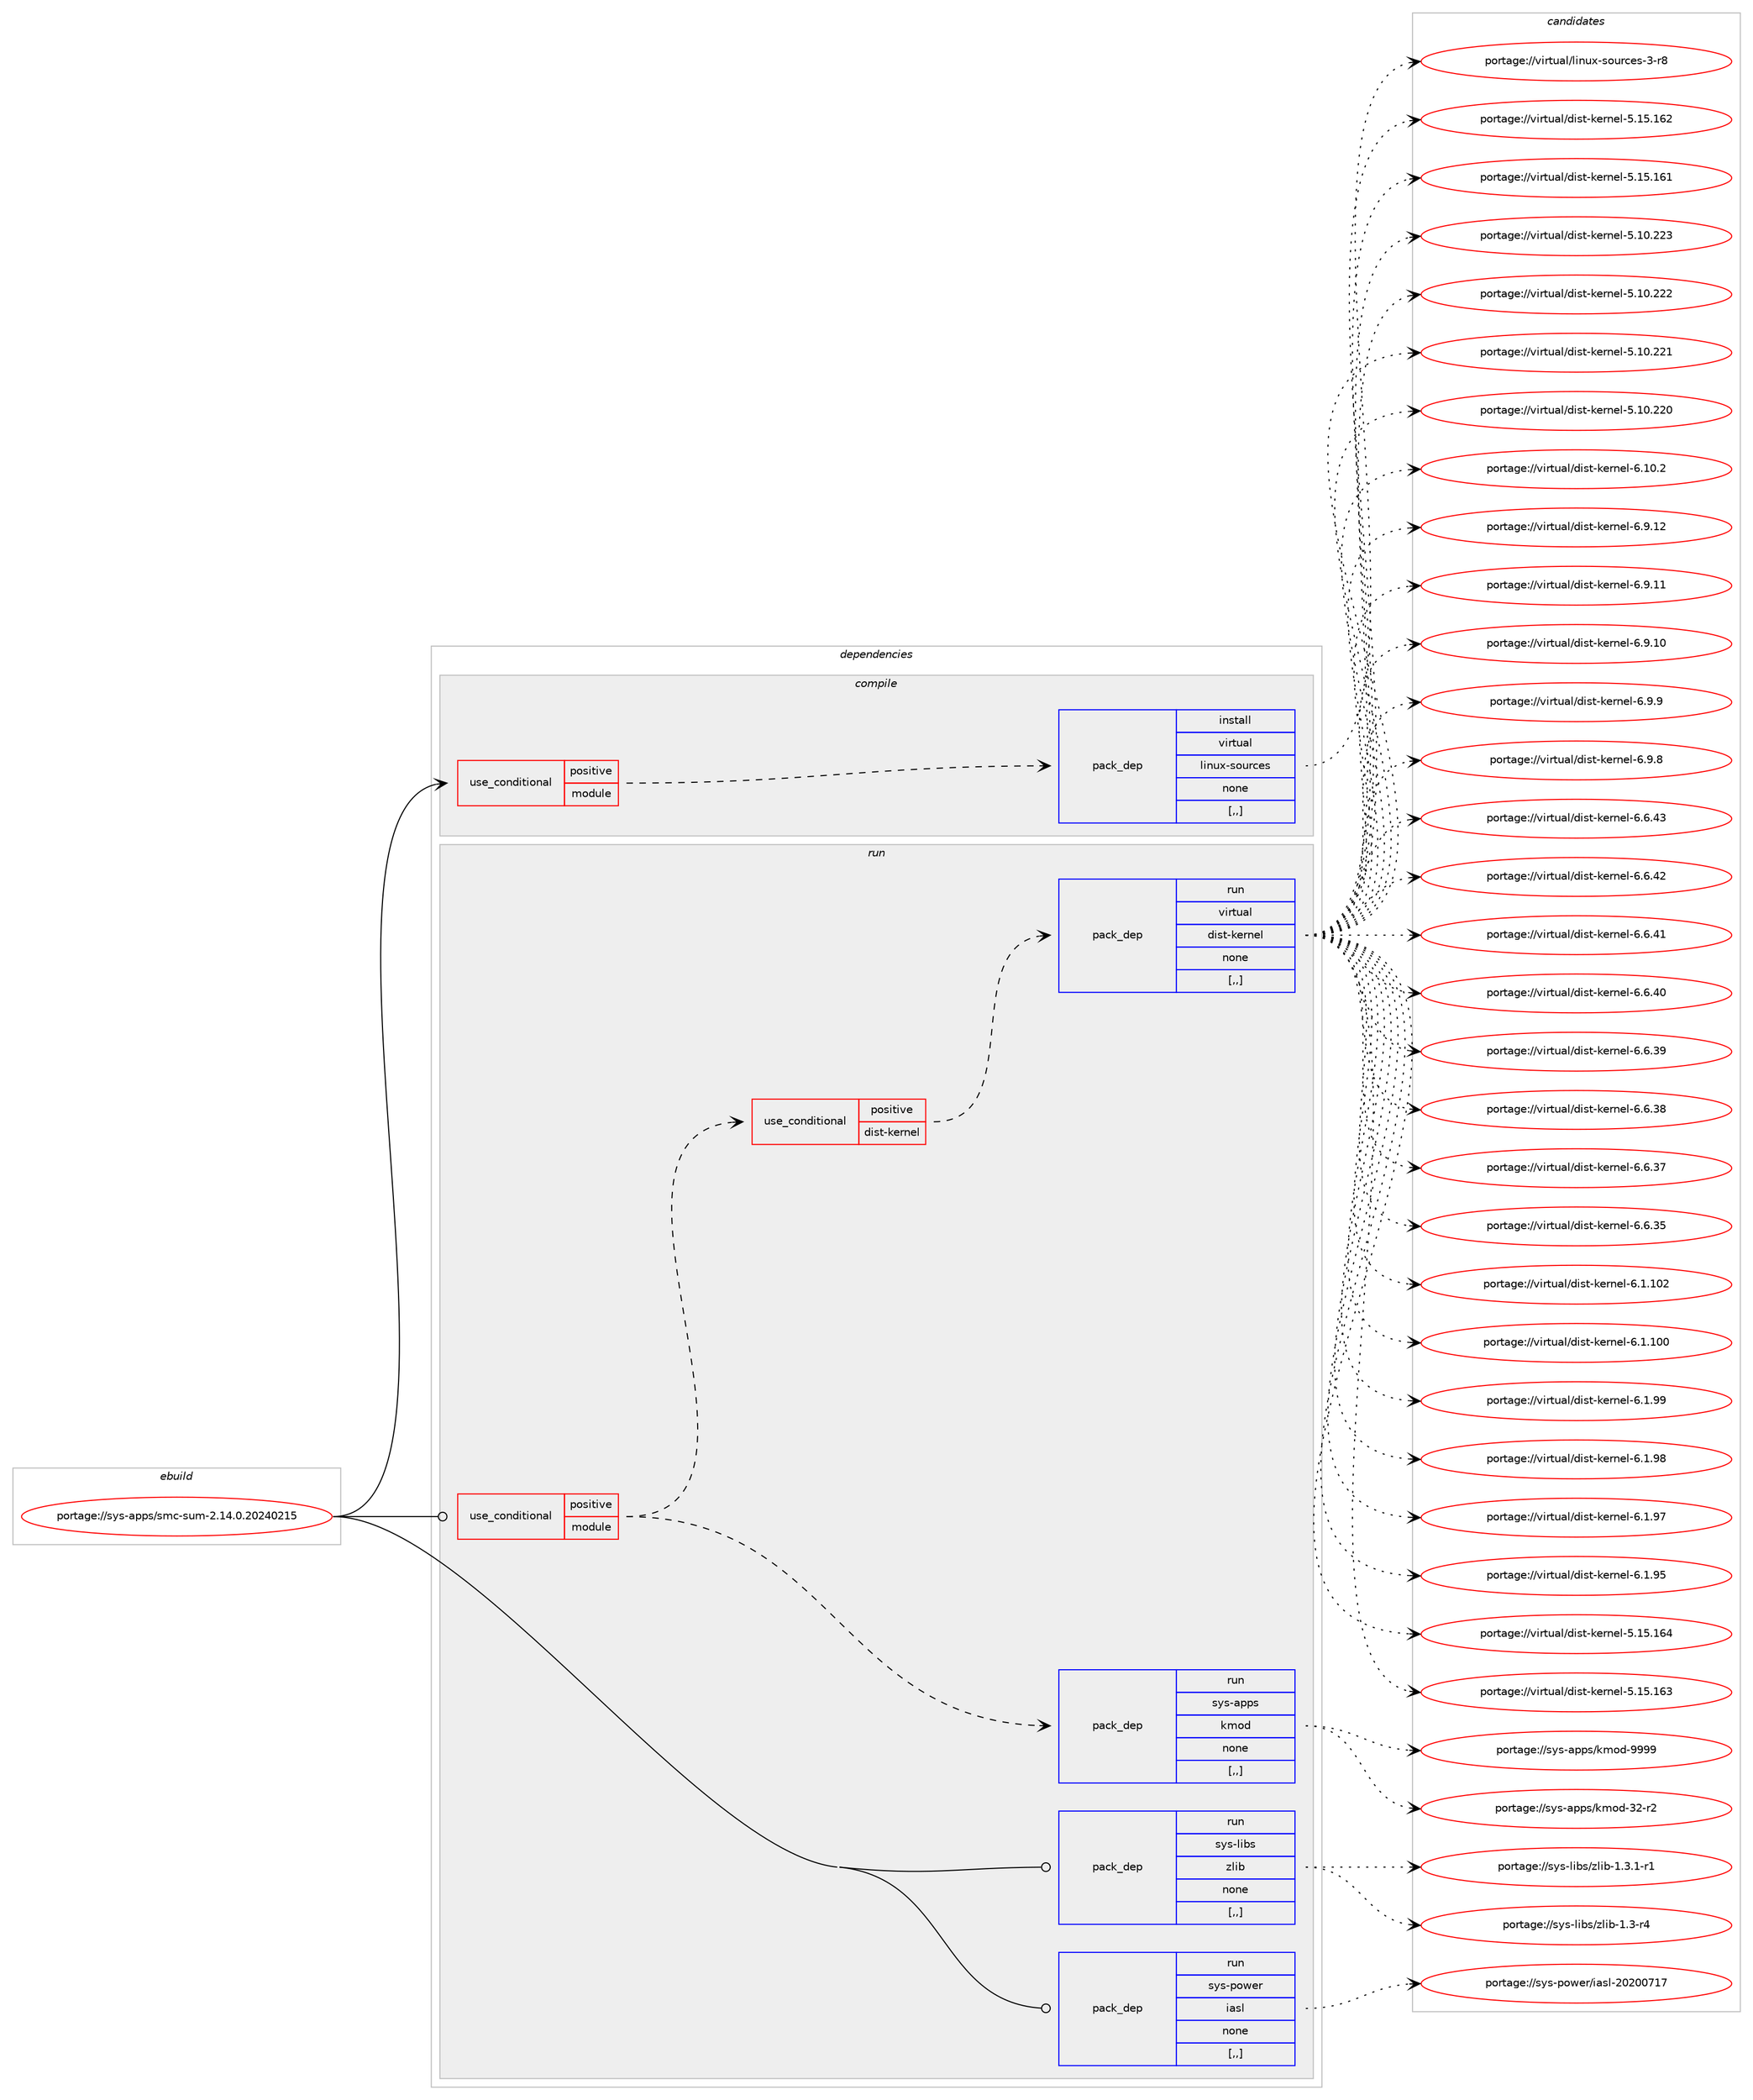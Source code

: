 digraph prolog {

# *************
# Graph options
# *************

newrank=true;
concentrate=true;
compound=true;
graph [rankdir=LR,fontname=Helvetica,fontsize=10,ranksep=1.5];#, ranksep=2.5, nodesep=0.2];
edge  [arrowhead=vee];
node  [fontname=Helvetica,fontsize=10];

# **********
# The ebuild
# **********

subgraph cluster_leftcol {
color=gray;
label=<<i>ebuild</i>>;
id [label="portage://sys-apps/smc-sum-2.14.0.20240215", color=red, width=4, href="../sys-apps/smc-sum-2.14.0.20240215.svg"];
}

# ****************
# The dependencies
# ****************

subgraph cluster_midcol {
color=gray;
label=<<i>dependencies</i>>;
subgraph cluster_compile {
fillcolor="#eeeeee";
style=filled;
label=<<i>compile</i>>;
subgraph cond112081 {
dependency423510 [label=<<TABLE BORDER="0" CELLBORDER="1" CELLSPACING="0" CELLPADDING="4"><TR><TD ROWSPAN="3" CELLPADDING="10">use_conditional</TD></TR><TR><TD>positive</TD></TR><TR><TD>module</TD></TR></TABLE>>, shape=none, color=red];
subgraph pack308501 {
dependency423511 [label=<<TABLE BORDER="0" CELLBORDER="1" CELLSPACING="0" CELLPADDING="4" WIDTH="220"><TR><TD ROWSPAN="6" CELLPADDING="30">pack_dep</TD></TR><TR><TD WIDTH="110">install</TD></TR><TR><TD>virtual</TD></TR><TR><TD>linux-sources</TD></TR><TR><TD>none</TD></TR><TR><TD>[,,]</TD></TR></TABLE>>, shape=none, color=blue];
}
dependency423510:e -> dependency423511:w [weight=20,style="dashed",arrowhead="vee"];
}
id:e -> dependency423510:w [weight=20,style="solid",arrowhead="vee"];
}
subgraph cluster_compileandrun {
fillcolor="#eeeeee";
style=filled;
label=<<i>compile and run</i>>;
}
subgraph cluster_run {
fillcolor="#eeeeee";
style=filled;
label=<<i>run</i>>;
subgraph cond112082 {
dependency423512 [label=<<TABLE BORDER="0" CELLBORDER="1" CELLSPACING="0" CELLPADDING="4"><TR><TD ROWSPAN="3" CELLPADDING="10">use_conditional</TD></TR><TR><TD>positive</TD></TR><TR><TD>module</TD></TR></TABLE>>, shape=none, color=red];
subgraph pack308502 {
dependency423513 [label=<<TABLE BORDER="0" CELLBORDER="1" CELLSPACING="0" CELLPADDING="4" WIDTH="220"><TR><TD ROWSPAN="6" CELLPADDING="30">pack_dep</TD></TR><TR><TD WIDTH="110">run</TD></TR><TR><TD>sys-apps</TD></TR><TR><TD>kmod</TD></TR><TR><TD>none</TD></TR><TR><TD>[,,]</TD></TR></TABLE>>, shape=none, color=blue];
}
dependency423512:e -> dependency423513:w [weight=20,style="dashed",arrowhead="vee"];
subgraph cond112083 {
dependency423514 [label=<<TABLE BORDER="0" CELLBORDER="1" CELLSPACING="0" CELLPADDING="4"><TR><TD ROWSPAN="3" CELLPADDING="10">use_conditional</TD></TR><TR><TD>positive</TD></TR><TR><TD>dist-kernel</TD></TR></TABLE>>, shape=none, color=red];
subgraph pack308503 {
dependency423515 [label=<<TABLE BORDER="0" CELLBORDER="1" CELLSPACING="0" CELLPADDING="4" WIDTH="220"><TR><TD ROWSPAN="6" CELLPADDING="30">pack_dep</TD></TR><TR><TD WIDTH="110">run</TD></TR><TR><TD>virtual</TD></TR><TR><TD>dist-kernel</TD></TR><TR><TD>none</TD></TR><TR><TD>[,,]</TD></TR></TABLE>>, shape=none, color=blue];
}
dependency423514:e -> dependency423515:w [weight=20,style="dashed",arrowhead="vee"];
}
dependency423512:e -> dependency423514:w [weight=20,style="dashed",arrowhead="vee"];
}
id:e -> dependency423512:w [weight=20,style="solid",arrowhead="odot"];
subgraph pack308504 {
dependency423516 [label=<<TABLE BORDER="0" CELLBORDER="1" CELLSPACING="0" CELLPADDING="4" WIDTH="220"><TR><TD ROWSPAN="6" CELLPADDING="30">pack_dep</TD></TR><TR><TD WIDTH="110">run</TD></TR><TR><TD>sys-libs</TD></TR><TR><TD>zlib</TD></TR><TR><TD>none</TD></TR><TR><TD>[,,]</TD></TR></TABLE>>, shape=none, color=blue];
}
id:e -> dependency423516:w [weight=20,style="solid",arrowhead="odot"];
subgraph pack308505 {
dependency423517 [label=<<TABLE BORDER="0" CELLBORDER="1" CELLSPACING="0" CELLPADDING="4" WIDTH="220"><TR><TD ROWSPAN="6" CELLPADDING="30">pack_dep</TD></TR><TR><TD WIDTH="110">run</TD></TR><TR><TD>sys-power</TD></TR><TR><TD>iasl</TD></TR><TR><TD>none</TD></TR><TR><TD>[,,]</TD></TR></TABLE>>, shape=none, color=blue];
}
id:e -> dependency423517:w [weight=20,style="solid",arrowhead="odot"];
}
}

# **************
# The candidates
# **************

subgraph cluster_choices {
rank=same;
color=gray;
label=<<i>candidates</i>>;

subgraph choice308501 {
color=black;
nodesep=1;
choice1181051141161179710847108105110117120451151111171149910111545514511456 [label="portage://virtual/linux-sources-3-r8", color=red, width=4,href="../virtual/linux-sources-3-r8.svg"];
dependency423511:e -> choice1181051141161179710847108105110117120451151111171149910111545514511456:w [style=dotted,weight="100"];
}
subgraph choice308502 {
color=black;
nodesep=1;
choice1151211154597112112115471071091111004557575757 [label="portage://sys-apps/kmod-9999", color=red, width=4,href="../sys-apps/kmod-9999.svg"];
choice1151211154597112112115471071091111004551504511450 [label="portage://sys-apps/kmod-32-r2", color=red, width=4,href="../sys-apps/kmod-32-r2.svg"];
dependency423513:e -> choice1151211154597112112115471071091111004557575757:w [style=dotted,weight="100"];
dependency423513:e -> choice1151211154597112112115471071091111004551504511450:w [style=dotted,weight="100"];
}
subgraph choice308503 {
color=black;
nodesep=1;
choice11810511411611797108471001051151164510710111411010110845544649484650 [label="portage://virtual/dist-kernel-6.10.2", color=red, width=4,href="../virtual/dist-kernel-6.10.2.svg"];
choice11810511411611797108471001051151164510710111411010110845544657464950 [label="portage://virtual/dist-kernel-6.9.12", color=red, width=4,href="../virtual/dist-kernel-6.9.12.svg"];
choice11810511411611797108471001051151164510710111411010110845544657464949 [label="portage://virtual/dist-kernel-6.9.11", color=red, width=4,href="../virtual/dist-kernel-6.9.11.svg"];
choice11810511411611797108471001051151164510710111411010110845544657464948 [label="portage://virtual/dist-kernel-6.9.10", color=red, width=4,href="../virtual/dist-kernel-6.9.10.svg"];
choice118105114116117971084710010511511645107101114110101108455446574657 [label="portage://virtual/dist-kernel-6.9.9", color=red, width=4,href="../virtual/dist-kernel-6.9.9.svg"];
choice118105114116117971084710010511511645107101114110101108455446574656 [label="portage://virtual/dist-kernel-6.9.8", color=red, width=4,href="../virtual/dist-kernel-6.9.8.svg"];
choice11810511411611797108471001051151164510710111411010110845544654465251 [label="portage://virtual/dist-kernel-6.6.43", color=red, width=4,href="../virtual/dist-kernel-6.6.43.svg"];
choice11810511411611797108471001051151164510710111411010110845544654465250 [label="portage://virtual/dist-kernel-6.6.42", color=red, width=4,href="../virtual/dist-kernel-6.6.42.svg"];
choice11810511411611797108471001051151164510710111411010110845544654465249 [label="portage://virtual/dist-kernel-6.6.41", color=red, width=4,href="../virtual/dist-kernel-6.6.41.svg"];
choice11810511411611797108471001051151164510710111411010110845544654465248 [label="portage://virtual/dist-kernel-6.6.40", color=red, width=4,href="../virtual/dist-kernel-6.6.40.svg"];
choice11810511411611797108471001051151164510710111411010110845544654465157 [label="portage://virtual/dist-kernel-6.6.39", color=red, width=4,href="../virtual/dist-kernel-6.6.39.svg"];
choice11810511411611797108471001051151164510710111411010110845544654465156 [label="portage://virtual/dist-kernel-6.6.38", color=red, width=4,href="../virtual/dist-kernel-6.6.38.svg"];
choice11810511411611797108471001051151164510710111411010110845544654465155 [label="portage://virtual/dist-kernel-6.6.37", color=red, width=4,href="../virtual/dist-kernel-6.6.37.svg"];
choice11810511411611797108471001051151164510710111411010110845544654465153 [label="portage://virtual/dist-kernel-6.6.35", color=red, width=4,href="../virtual/dist-kernel-6.6.35.svg"];
choice1181051141161179710847100105115116451071011141101011084554464946494850 [label="portage://virtual/dist-kernel-6.1.102", color=red, width=4,href="../virtual/dist-kernel-6.1.102.svg"];
choice1181051141161179710847100105115116451071011141101011084554464946494848 [label="portage://virtual/dist-kernel-6.1.100", color=red, width=4,href="../virtual/dist-kernel-6.1.100.svg"];
choice11810511411611797108471001051151164510710111411010110845544649465757 [label="portage://virtual/dist-kernel-6.1.99", color=red, width=4,href="../virtual/dist-kernel-6.1.99.svg"];
choice11810511411611797108471001051151164510710111411010110845544649465756 [label="portage://virtual/dist-kernel-6.1.98", color=red, width=4,href="../virtual/dist-kernel-6.1.98.svg"];
choice11810511411611797108471001051151164510710111411010110845544649465755 [label="portage://virtual/dist-kernel-6.1.97", color=red, width=4,href="../virtual/dist-kernel-6.1.97.svg"];
choice11810511411611797108471001051151164510710111411010110845544649465753 [label="portage://virtual/dist-kernel-6.1.95", color=red, width=4,href="../virtual/dist-kernel-6.1.95.svg"];
choice118105114116117971084710010511511645107101114110101108455346495346495452 [label="portage://virtual/dist-kernel-5.15.164", color=red, width=4,href="../virtual/dist-kernel-5.15.164.svg"];
choice118105114116117971084710010511511645107101114110101108455346495346495451 [label="portage://virtual/dist-kernel-5.15.163", color=red, width=4,href="../virtual/dist-kernel-5.15.163.svg"];
choice118105114116117971084710010511511645107101114110101108455346495346495450 [label="portage://virtual/dist-kernel-5.15.162", color=red, width=4,href="../virtual/dist-kernel-5.15.162.svg"];
choice118105114116117971084710010511511645107101114110101108455346495346495449 [label="portage://virtual/dist-kernel-5.15.161", color=red, width=4,href="../virtual/dist-kernel-5.15.161.svg"];
choice118105114116117971084710010511511645107101114110101108455346494846505051 [label="portage://virtual/dist-kernel-5.10.223", color=red, width=4,href="../virtual/dist-kernel-5.10.223.svg"];
choice118105114116117971084710010511511645107101114110101108455346494846505050 [label="portage://virtual/dist-kernel-5.10.222", color=red, width=4,href="../virtual/dist-kernel-5.10.222.svg"];
choice118105114116117971084710010511511645107101114110101108455346494846505049 [label="portage://virtual/dist-kernel-5.10.221", color=red, width=4,href="../virtual/dist-kernel-5.10.221.svg"];
choice118105114116117971084710010511511645107101114110101108455346494846505048 [label="portage://virtual/dist-kernel-5.10.220", color=red, width=4,href="../virtual/dist-kernel-5.10.220.svg"];
dependency423515:e -> choice11810511411611797108471001051151164510710111411010110845544649484650:w [style=dotted,weight="100"];
dependency423515:e -> choice11810511411611797108471001051151164510710111411010110845544657464950:w [style=dotted,weight="100"];
dependency423515:e -> choice11810511411611797108471001051151164510710111411010110845544657464949:w [style=dotted,weight="100"];
dependency423515:e -> choice11810511411611797108471001051151164510710111411010110845544657464948:w [style=dotted,weight="100"];
dependency423515:e -> choice118105114116117971084710010511511645107101114110101108455446574657:w [style=dotted,weight="100"];
dependency423515:e -> choice118105114116117971084710010511511645107101114110101108455446574656:w [style=dotted,weight="100"];
dependency423515:e -> choice11810511411611797108471001051151164510710111411010110845544654465251:w [style=dotted,weight="100"];
dependency423515:e -> choice11810511411611797108471001051151164510710111411010110845544654465250:w [style=dotted,weight="100"];
dependency423515:e -> choice11810511411611797108471001051151164510710111411010110845544654465249:w [style=dotted,weight="100"];
dependency423515:e -> choice11810511411611797108471001051151164510710111411010110845544654465248:w [style=dotted,weight="100"];
dependency423515:e -> choice11810511411611797108471001051151164510710111411010110845544654465157:w [style=dotted,weight="100"];
dependency423515:e -> choice11810511411611797108471001051151164510710111411010110845544654465156:w [style=dotted,weight="100"];
dependency423515:e -> choice11810511411611797108471001051151164510710111411010110845544654465155:w [style=dotted,weight="100"];
dependency423515:e -> choice11810511411611797108471001051151164510710111411010110845544654465153:w [style=dotted,weight="100"];
dependency423515:e -> choice1181051141161179710847100105115116451071011141101011084554464946494850:w [style=dotted,weight="100"];
dependency423515:e -> choice1181051141161179710847100105115116451071011141101011084554464946494848:w [style=dotted,weight="100"];
dependency423515:e -> choice11810511411611797108471001051151164510710111411010110845544649465757:w [style=dotted,weight="100"];
dependency423515:e -> choice11810511411611797108471001051151164510710111411010110845544649465756:w [style=dotted,weight="100"];
dependency423515:e -> choice11810511411611797108471001051151164510710111411010110845544649465755:w [style=dotted,weight="100"];
dependency423515:e -> choice11810511411611797108471001051151164510710111411010110845544649465753:w [style=dotted,weight="100"];
dependency423515:e -> choice118105114116117971084710010511511645107101114110101108455346495346495452:w [style=dotted,weight="100"];
dependency423515:e -> choice118105114116117971084710010511511645107101114110101108455346495346495451:w [style=dotted,weight="100"];
dependency423515:e -> choice118105114116117971084710010511511645107101114110101108455346495346495450:w [style=dotted,weight="100"];
dependency423515:e -> choice118105114116117971084710010511511645107101114110101108455346495346495449:w [style=dotted,weight="100"];
dependency423515:e -> choice118105114116117971084710010511511645107101114110101108455346494846505051:w [style=dotted,weight="100"];
dependency423515:e -> choice118105114116117971084710010511511645107101114110101108455346494846505050:w [style=dotted,weight="100"];
dependency423515:e -> choice118105114116117971084710010511511645107101114110101108455346494846505049:w [style=dotted,weight="100"];
dependency423515:e -> choice118105114116117971084710010511511645107101114110101108455346494846505048:w [style=dotted,weight="100"];
}
subgraph choice308504 {
color=black;
nodesep=1;
choice115121115451081059811547122108105984549465146494511449 [label="portage://sys-libs/zlib-1.3.1-r1", color=red, width=4,href="../sys-libs/zlib-1.3.1-r1.svg"];
choice11512111545108105981154712210810598454946514511452 [label="portage://sys-libs/zlib-1.3-r4", color=red, width=4,href="../sys-libs/zlib-1.3-r4.svg"];
dependency423516:e -> choice115121115451081059811547122108105984549465146494511449:w [style=dotted,weight="100"];
dependency423516:e -> choice11512111545108105981154712210810598454946514511452:w [style=dotted,weight="100"];
}
subgraph choice308505 {
color=black;
nodesep=1;
choice115121115451121111191011144710597115108455048504848554955 [label="portage://sys-power/iasl-20200717", color=red, width=4,href="../sys-power/iasl-20200717.svg"];
dependency423517:e -> choice115121115451121111191011144710597115108455048504848554955:w [style=dotted,weight="100"];
}
}

}
